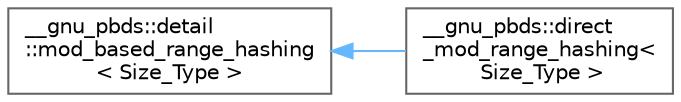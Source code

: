 digraph "Graphical Class Hierarchy"
{
 // LATEX_PDF_SIZE
  bgcolor="transparent";
  edge [fontname=Helvetica,fontsize=10,labelfontname=Helvetica,labelfontsize=10];
  node [fontname=Helvetica,fontsize=10,shape=box,height=0.2,width=0.4];
  rankdir="LR";
  Node0 [id="Node000000",label="__gnu_pbds::detail\l::mod_based_range_hashing\l\< Size_Type \>",height=0.2,width=0.4,color="grey40", fillcolor="white", style="filled",URL="$class____gnu__pbds_1_1detail_1_1mod__based__range__hashing.html",tooltip="Mod based range hashing."];
  Node0 -> Node1 [id="edge84_Node000000_Node000001",dir="back",color="steelblue1",style="solid",tooltip=" "];
  Node1 [id="Node000001",label="__gnu_pbds::direct\l_mod_range_hashing\<\l Size_Type \>",height=0.2,width=0.4,color="grey40", fillcolor="white", style="filled",URL="$class____gnu__pbds_1_1direct__mod__range__hashing.html",tooltip="A mod range-hashing class (uses the modulo function)."];
}
